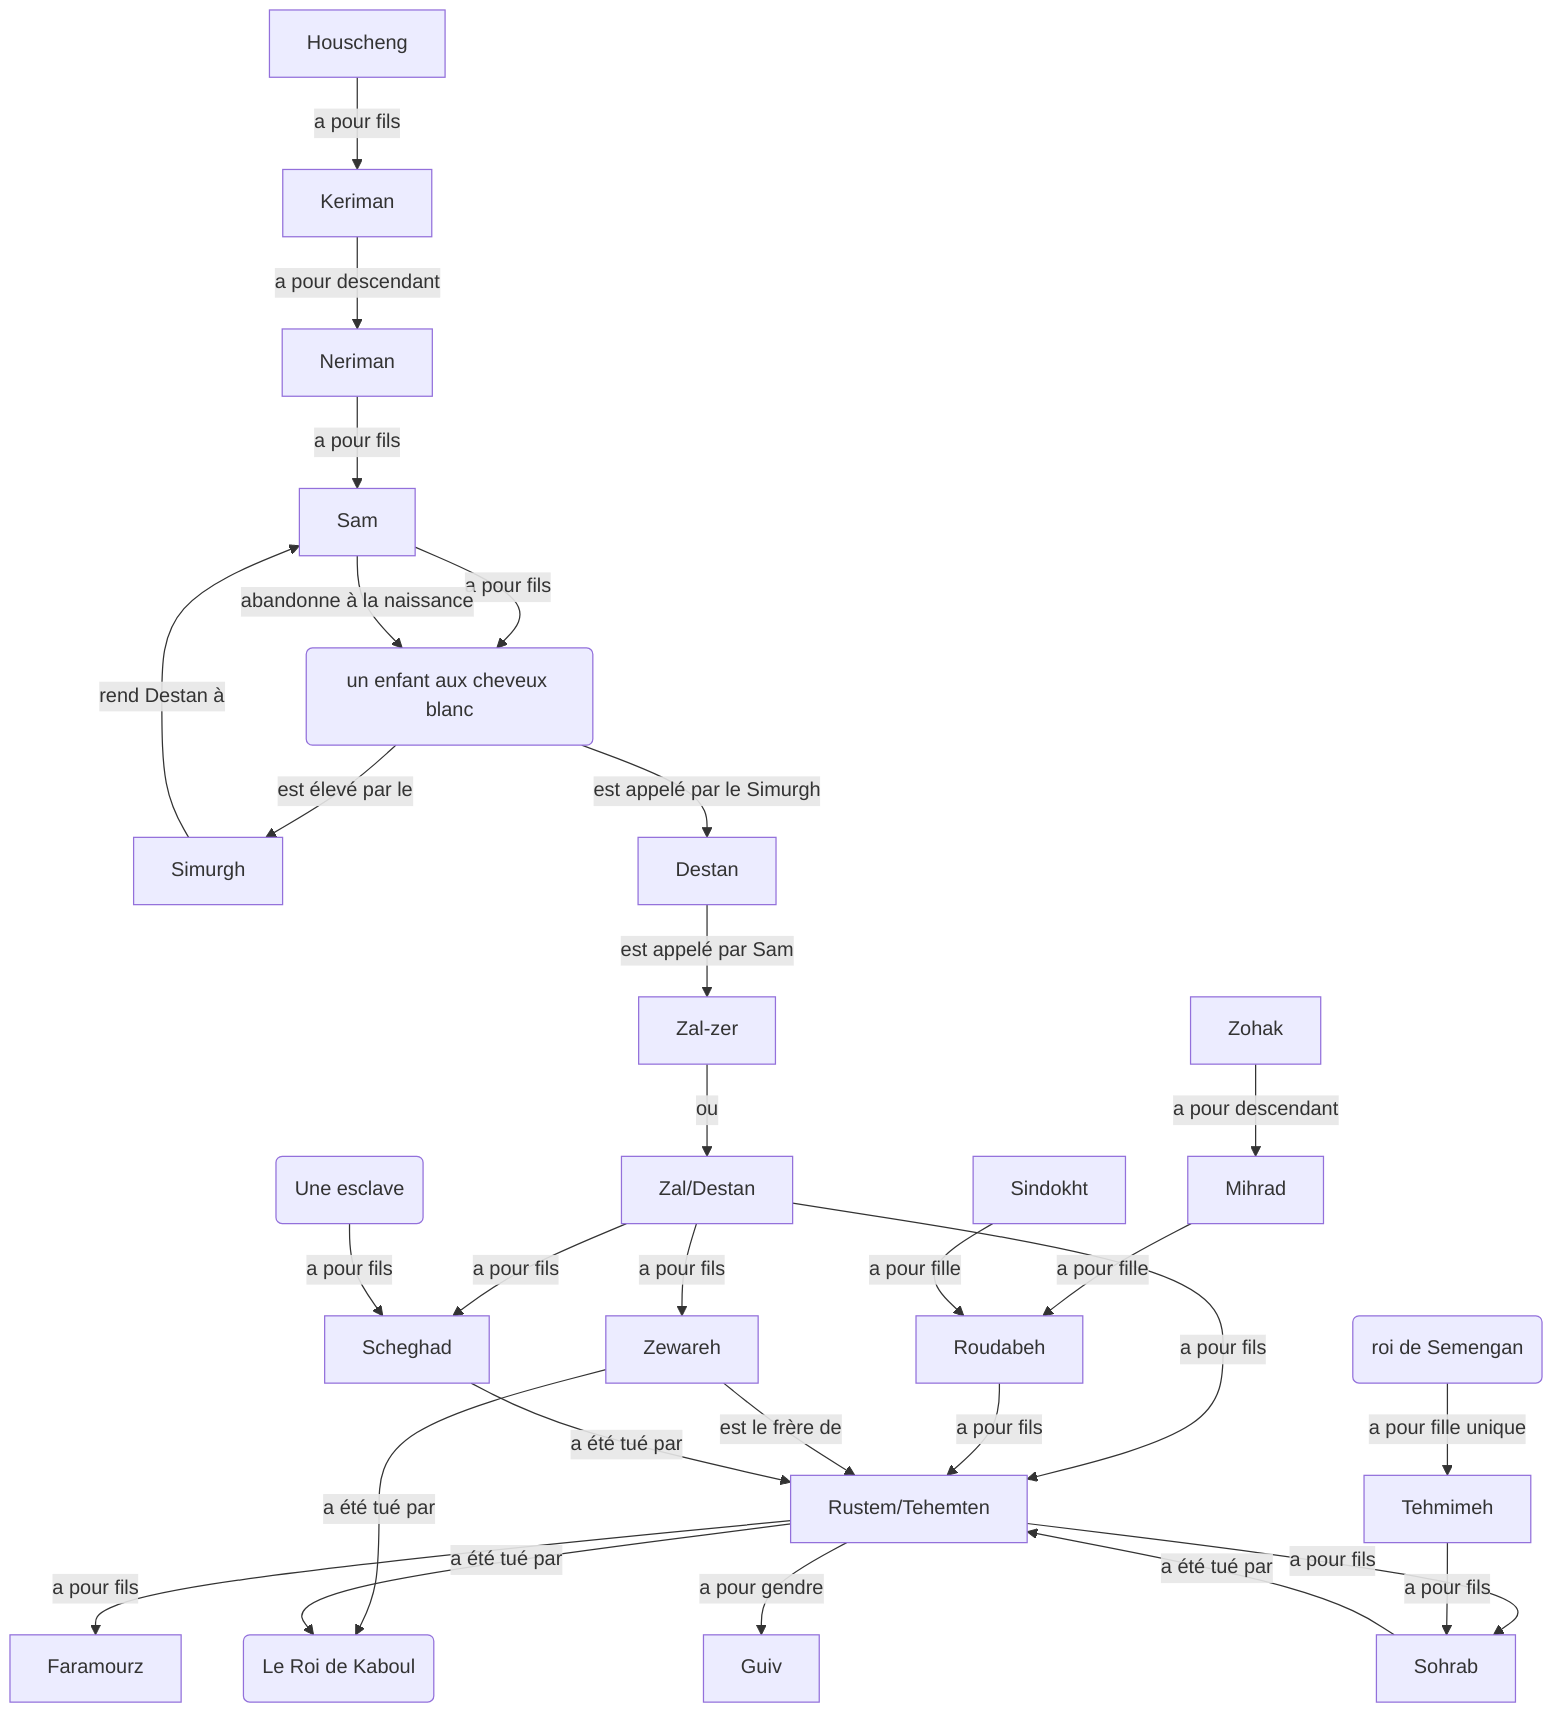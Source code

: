 graph TD
Houscheng --a pour fils--> Keriman
Keriman --a pour descendant--> Neriman
Neriman --a pour fils--> Sam
Sam --a pour fils--> F(un enfant aux cheveux blanc)
Sam --abandonne à la naissance--> F(un enfant aux cheveux blanc)
F(un enfant aux cheveux blanc) --est élevé par le--> Simurgh
F(un enfant aux cheveux blanc) --est appelé par le Simurgh--> Destan
Simurgh --rend Destan à --> Sam
Destan -- est appelé par Sam --> Zal-zer
Zal-zer -- ou --> Zal/Destan
Zal/Destan --a pour fils--> Rustem/Tehemten
Roudabeh --a pour fils--> Rustem/Tehemten
Zal/Destan --a pour fils--> Zewareh
Zewareh --est le frère de--> Rustem/Tehemten
Rustem/Tehemten --a pour fils--> Faramourz
Rustem/Tehemten --a pour fils--> Sohrab
S(roi de Semengan) --a pour fille unique--> Tehmimeh
Tehmimeh --a pour fils--> Sohrab
Sohrab --a été tué par--> Rustem/Tehemten
Rustem/Tehemten --a pour gendre--> Guiv
Zohak --a pour descendant--> Mihrad
Mihrad --a pour fille--> Roudabeh
Sindokht --a pour fille--> Roudabeh
Zal/Destan --a pour fils--> Scheghad
E(Une esclave) --a pour fils--> Scheghad
Zewareh --a été tué par--> R(Le Roi de Kaboul)
Rustem/Tehemten --a été tué par--> R(Le Roi de Kaboul)
Scheghad --a été tué par--> Rustem/Tehemten